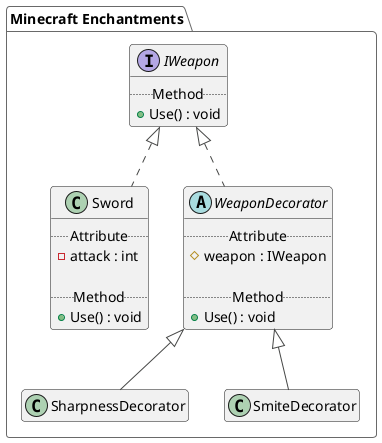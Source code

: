 @startuml Decorator Pattern

' Settings
!theme vibrant
hide empty members

package "Minecraft Enchantments"{
    interface IWeapon {
        .. Method ..
        + Use() : void
    }

    class Sword {
        .. Attribute ..
        - attack : int

        .. Method ..
        + Use() : void
    }
    IWeapon <|.. Sword

    abstract WeaponDecorator{
        .. Attribute ..
        # weapon : IWeapon

        .. Method ..
        + Use() : void
    }
    IWeapon <|.. WeaponDecorator

    class SharpnessDecorator{
    }
    WeaponDecorator <|-- SharpnessDecorator

    class SmiteDecorator{
    }
    WeaponDecorator <|-- SmiteDecorator

}
